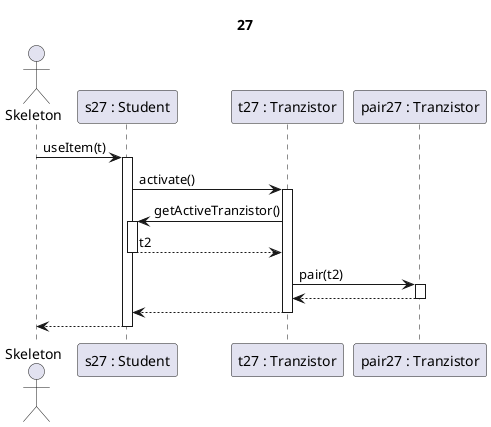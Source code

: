 @startuml activate

Title 27

actor "Skeleton" as sk
Participant "s27 : Student" as h
Participant "t27 : Tranzistor" as tranz
participant "pair27 : Tranzistor" as tranz2

sk->h ++: useItem(t)
h->tranz ++: activate()

tranz->h ++: getActiveTranzistor()
h-->tranz --: t2

tranz->tranz2 ++: pair(t2)
return

tranz --> h --:
h-->sk --:

@enduml